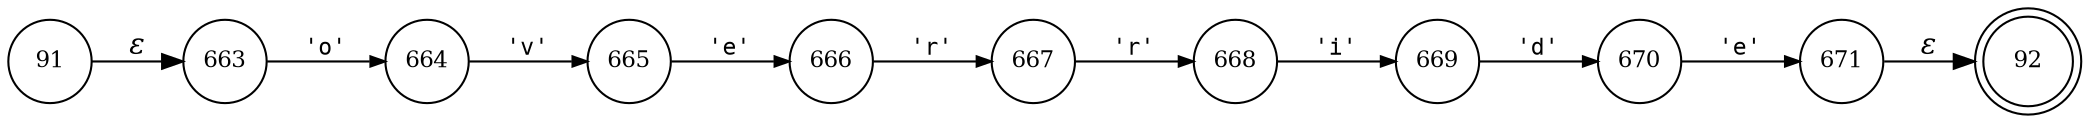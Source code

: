 digraph ATN {
rankdir=LR;
s92[fontsize=11, label="92", shape=doublecircle, fixedsize=true, width=.6];
s663[fontsize=11,label="663", shape=circle, fixedsize=true, width=.55, peripheries=1];
s664[fontsize=11,label="664", shape=circle, fixedsize=true, width=.55, peripheries=1];
s665[fontsize=11,label="665", shape=circle, fixedsize=true, width=.55, peripheries=1];
s666[fontsize=11,label="666", shape=circle, fixedsize=true, width=.55, peripheries=1];
s91[fontsize=11,label="91", shape=circle, fixedsize=true, width=.55, peripheries=1];
s667[fontsize=11,label="667", shape=circle, fixedsize=true, width=.55, peripheries=1];
s668[fontsize=11,label="668", shape=circle, fixedsize=true, width=.55, peripheries=1];
s669[fontsize=11,label="669", shape=circle, fixedsize=true, width=.55, peripheries=1];
s670[fontsize=11,label="670", shape=circle, fixedsize=true, width=.55, peripheries=1];
s671[fontsize=11,label="671", shape=circle, fixedsize=true, width=.55, peripheries=1];
s91 -> s663 [fontname="Times-Italic", label="&epsilon;"];
s663 -> s664 [fontsize=11, fontname="Courier", arrowsize=.7, label = "'o'", arrowhead = normal];
s664 -> s665 [fontsize=11, fontname="Courier", arrowsize=.7, label = "'v'", arrowhead = normal];
s665 -> s666 [fontsize=11, fontname="Courier", arrowsize=.7, label = "'e'", arrowhead = normal];
s666 -> s667 [fontsize=11, fontname="Courier", arrowsize=.7, label = "'r'", arrowhead = normal];
s667 -> s668 [fontsize=11, fontname="Courier", arrowsize=.7, label = "'r'", arrowhead = normal];
s668 -> s669 [fontsize=11, fontname="Courier", arrowsize=.7, label = "'i'", arrowhead = normal];
s669 -> s670 [fontsize=11, fontname="Courier", arrowsize=.7, label = "'d'", arrowhead = normal];
s670 -> s671 [fontsize=11, fontname="Courier", arrowsize=.7, label = "'e'", arrowhead = normal];
s671 -> s92 [fontname="Times-Italic", label="&epsilon;"];
}